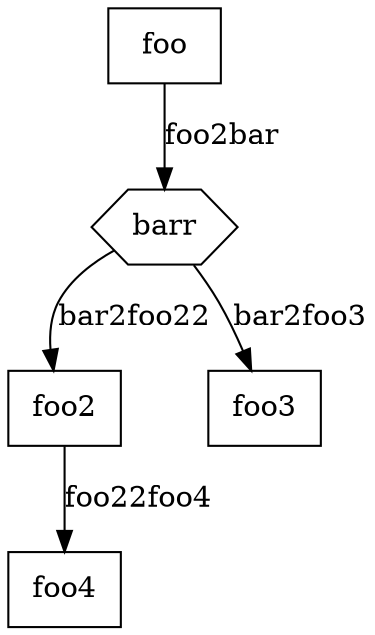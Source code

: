 digraph G {
	n1 [shape=box, label="foo"];
	n2 [shape=polygon, sides=6, label="barr"];
	n3 [shape=box, label="foo2"];
	n4 [shape=box, label="foo3"];
	n5 [shape=box, label="foo4"];
	n1 -> n2 ["dir"="forward", name="e1", label="foo2bar"];
	n2 -> n4 ["dir"="forward", name="e2", label="bar2foo3"];
	n2 -> n3 ["dir"="forward", name="e3", label="bar2foo22"];
	n3 -> n5 ["dir"="forward", name="e4", label="foo22foo4"];
	
}